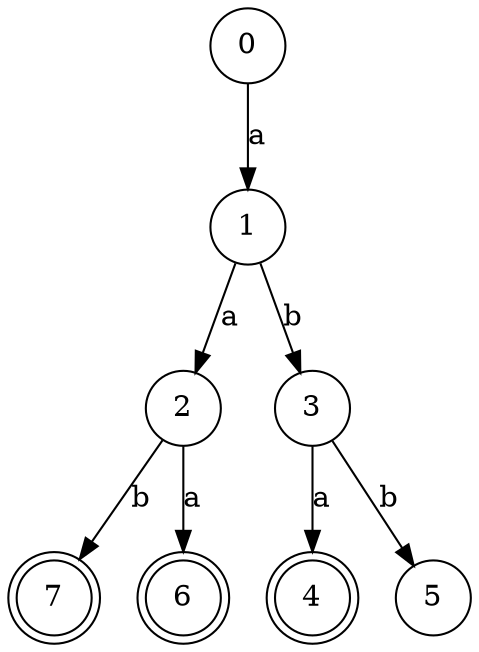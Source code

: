 digraph G {
node_1 [shape=circle,label="1"];
	node_1 -> node_2 [label="a"];
	node_1 -> node_3 [label="b"];
node_7 [shape=doublecircle,label="7"];
node_3 [shape=circle,label="3"];
	node_3 -> node_4 [label="a"];
	node_3 -> node_5 [label="b"];
node_4 [shape=doublecircle,label="4"];
node_2 [shape=circle,label="2"];
	node_2 -> node_6 [label="a"];
	node_2 -> node_7 [label="b"];
node_6 [shape=doublecircle,label="6"];
node_0 [shape=circle,label="0"];
	node_0 -> node_1 [label="a"];
node_5 [shape=circle,label="5"];
}
